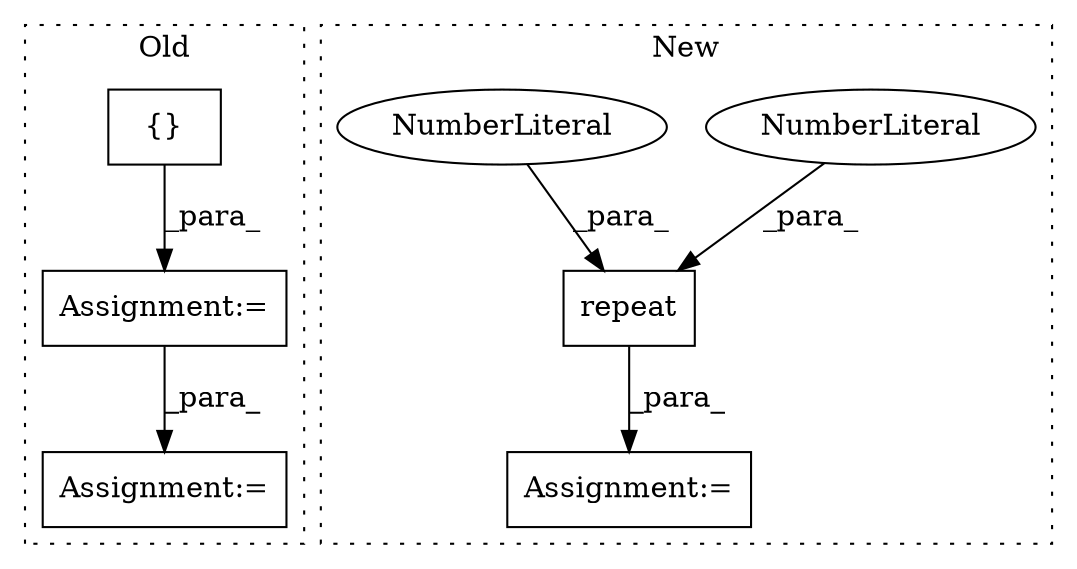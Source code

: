 digraph G {
subgraph cluster0 {
1 [label="{}" a="4" s="1491" l="2" shape="box"];
4 [label="Assignment:=" a="7" s="1481" l="1" shape="box"];
7 [label="Assignment:=" a="7" s="1929" l="1" shape="box"];
label = "Old";
style="dotted";
}
subgraph cluster1 {
2 [label="repeat" a="32" s="1809,1819" l="7,1" shape="box"];
3 [label="Assignment:=" a="7" s="1783" l="1" shape="box"];
5 [label="NumberLiteral" a="34" s="1816" l="1" shape="ellipse"];
6 [label="NumberLiteral" a="34" s="1818" l="1" shape="ellipse"];
label = "New";
style="dotted";
}
1 -> 4 [label="_para_"];
2 -> 3 [label="_para_"];
4 -> 7 [label="_para_"];
5 -> 2 [label="_para_"];
6 -> 2 [label="_para_"];
}